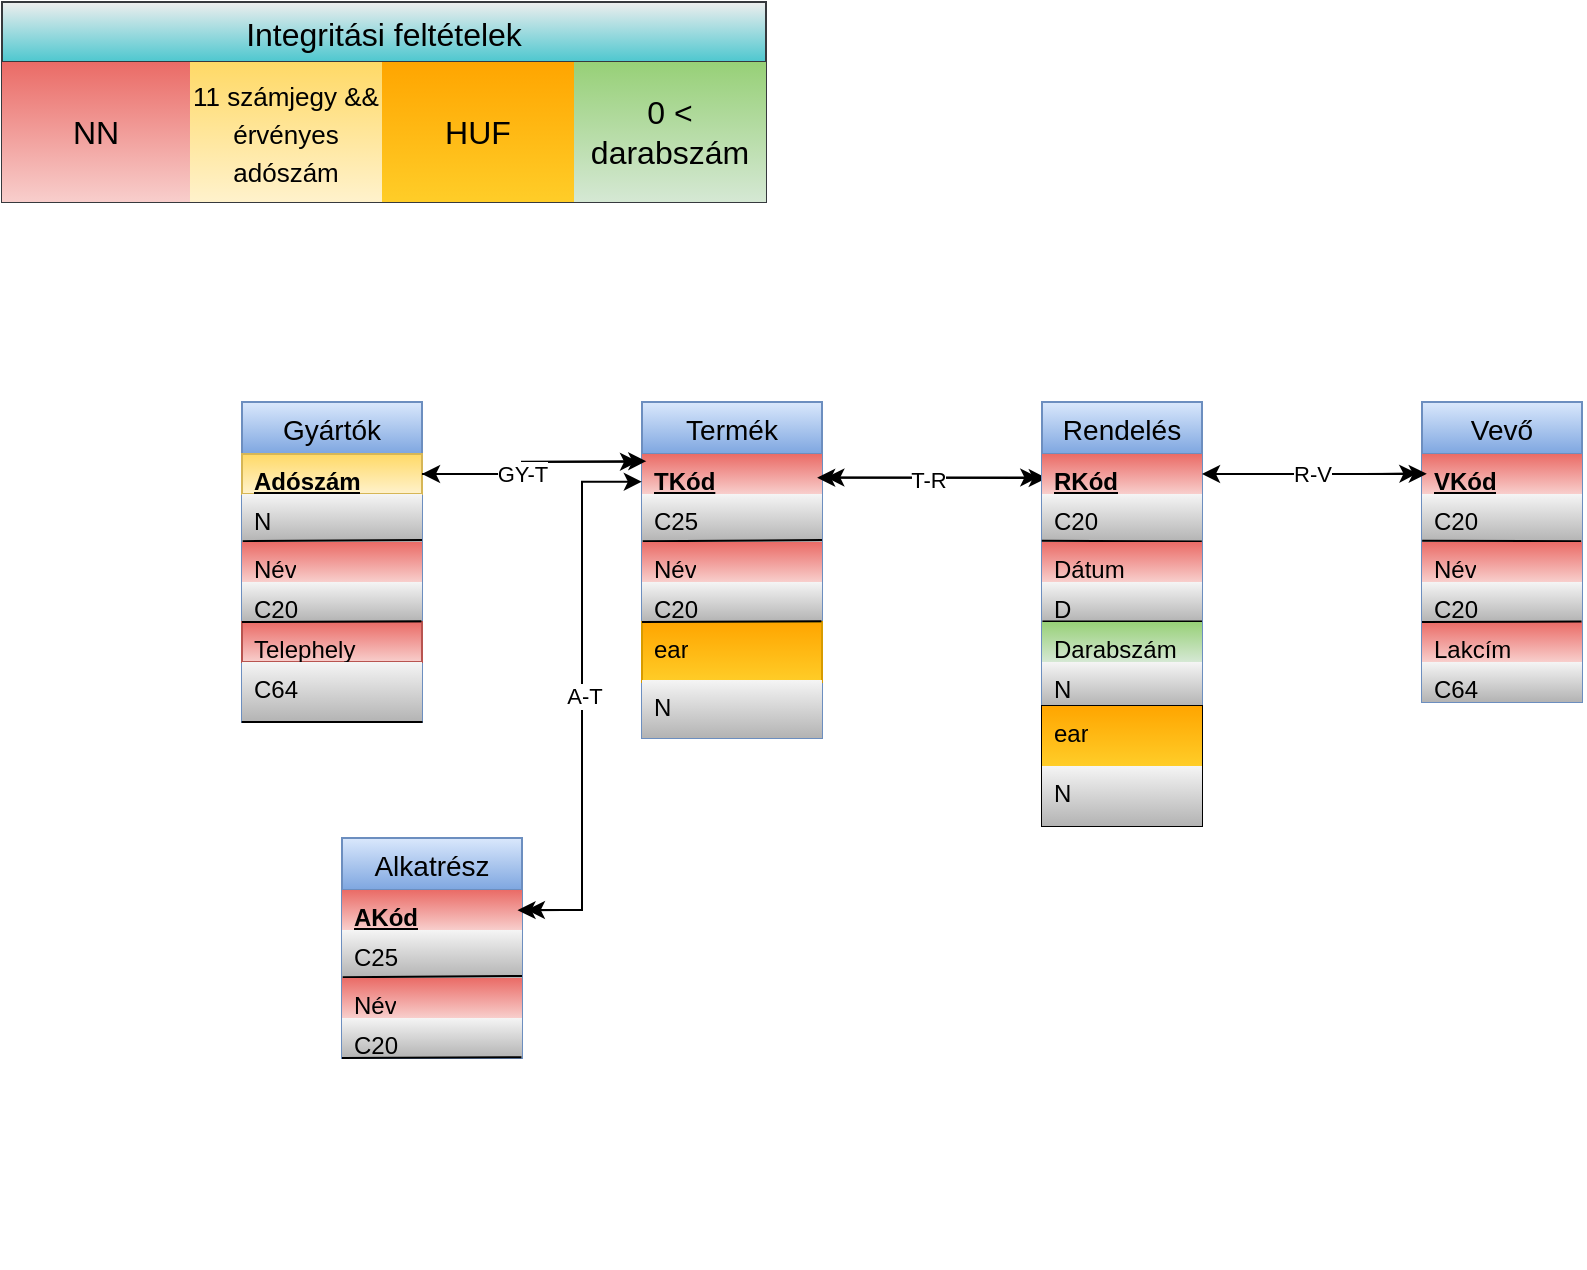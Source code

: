 <mxfile version="26.1.1">
  <diagram name="5" id="8w0RpaqkPHSPAX4bJYE8">
    <mxGraphModel dx="979" dy="884" grid="1" gridSize="10" guides="1" tooltips="1" connect="1" arrows="1" fold="1" page="1" pageScale="1" pageWidth="1169" pageHeight="827" math="0" shadow="0">
      <root>
        <mxCell id="AeTBLeY0z6AKxSegI7UG-0" />
        <mxCell id="AeTBLeY0z6AKxSegI7UG-1" parent="AeTBLeY0z6AKxSegI7UG-0" />
        <mxCell id="AeTBLeY0z6AKxSegI7UG-3" value="" style="endArrow=classic;startArrow=classic;html=1;rounded=0;entryX=0.03;entryY=0.604;entryDx=0;entryDy=0;exitX=1.024;exitY=0.585;exitDx=0;exitDy=0;exitPerimeter=0;entryPerimeter=0;" parent="AeTBLeY0z6AKxSegI7UG-1" source="FNX2uwe7uYRN-xNppFmI-2" target="AeTBLeY0z6AKxSegI7UG-5" edge="1">
          <mxGeometry width="50" height="50" relative="1" as="geometry">
            <mxPoint x="980" y="440" as="sourcePoint" />
            <mxPoint x="1090" y="286" as="targetPoint" />
          </mxGeometry>
        </mxCell>
        <mxCell id="AeTBLeY0z6AKxSegI7UG-4" value="Rendelés" style="swimlane;fontStyle=0;childLayout=stackLayout;horizontal=1;startSize=26;horizontalStack=0;resizeParent=1;resizeParentMax=0;resizeLast=0;collapsible=1;marginBottom=0;align=center;fontSize=14;fillColor=#dae8fc;strokeColor=#6c8ebf;gradientColor=#7ea6e0;" parent="AeTBLeY0z6AKxSegI7UG-1" vertex="1">
          <mxGeometry x="690" y="240" width="80" height="152" as="geometry" />
        </mxCell>
        <mxCell id="AeTBLeY0z6AKxSegI7UG-5" value="&lt;u&gt;RKód&lt;/u&gt;" style="text;strokeColor=none;fillColor=#f8cecc;spacingLeft=4;spacingRight=4;overflow=hidden;rotatable=0;points=[[0,0.5],[1,0.5]];portConstraint=eastwest;fontSize=12;whiteSpace=wrap;html=1;strokeWidth=1;fontStyle=1;gradientColor=#ea6b66;gradientDirection=north;" parent="AeTBLeY0z6AKxSegI7UG-4" vertex="1">
          <mxGeometry y="26" width="80" height="20" as="geometry" />
        </mxCell>
        <mxCell id="AeTBLeY0z6AKxSegI7UG-6" value="C20" style="text;strokeColor=none;fillColor=#f5f5f5;spacingLeft=4;spacingRight=4;overflow=hidden;rotatable=0;points=[[0,0.5],[1,0.5]];portConstraint=eastwest;fontSize=12;whiteSpace=wrap;html=1;perimeterSpacing=0;gradientColor=#b3b3b3;" parent="AeTBLeY0z6AKxSegI7UG-4" vertex="1">
          <mxGeometry y="46" width="80" height="24" as="geometry" />
        </mxCell>
        <mxCell id="AeTBLeY0z6AKxSegI7UG-7" value="" style="endArrow=none;html=1;rounded=0;entryX=0.999;entryY=-0.014;entryDx=0;entryDy=0;entryPerimeter=0;exitX=-0.001;exitY=-0.029;exitDx=0;exitDy=0;exitPerimeter=0;elbow=vertical;" parent="AeTBLeY0z6AKxSegI7UG-4" source="AeTBLeY0z6AKxSegI7UG-8" target="AeTBLeY0z6AKxSegI7UG-8" edge="1">
          <mxGeometry relative="1" as="geometry">
            <mxPoint x="-1" y="70" as="sourcePoint" />
            <mxPoint x="80" y="70" as="targetPoint" />
          </mxGeometry>
        </mxCell>
        <mxCell id="AeTBLeY0z6AKxSegI7UG-8" value="Dátum" style="text;strokeColor=none;fillColor=#f8cecc;spacingLeft=4;spacingRight=4;overflow=hidden;rotatable=0;points=[[0,0.5],[1,0.5]];portConstraint=eastwest;fontSize=12;whiteSpace=wrap;html=1;gradientColor=#ea6b66;gradientDirection=north;" parent="AeTBLeY0z6AKxSegI7UG-4" vertex="1">
          <mxGeometry y="70" width="80" height="20" as="geometry" />
        </mxCell>
        <mxCell id="AeTBLeY0z6AKxSegI7UG-9" value="D" style="text;strokeColor=none;fillColor=#f5f5f5;spacingLeft=4;spacingRight=4;overflow=hidden;rotatable=0;points=[[0,0.5],[1,0.5]];portConstraint=eastwest;fontSize=12;whiteSpace=wrap;html=1;gradientColor=#b3b3b3;" parent="AeTBLeY0z6AKxSegI7UG-4" vertex="1">
          <mxGeometry y="90" width="80" height="20" as="geometry" />
        </mxCell>
        <mxCell id="AeTBLeY0z6AKxSegI7UG-10" value="" style="endArrow=none;html=1;rounded=0;exitX=0.003;exitY=-0.014;exitDx=0;exitDy=0;exitPerimeter=0;entryX=1;entryY=-0.014;entryDx=0;entryDy=0;entryPerimeter=0;" parent="AeTBLeY0z6AKxSegI7UG-4" source="AeTBLeY0z6AKxSegI7UG-11" target="AeTBLeY0z6AKxSegI7UG-11" edge="1">
          <mxGeometry relative="1" as="geometry">
            <mxPoint x="0.8" y="110.5" as="sourcePoint" />
            <mxPoint x="80.0" y="110" as="targetPoint" />
          </mxGeometry>
        </mxCell>
        <mxCell id="AeTBLeY0z6AKxSegI7UG-11" value="Darabszám" style="text;strokeColor=none;fillColor=#d5e8d4;spacingLeft=4;spacingRight=4;overflow=hidden;rotatable=0;points=[[0,0.5],[1,0.5]];portConstraint=eastwest;fontSize=12;whiteSpace=wrap;html=1;gradientColor=#97d077;gradientDirection=north;" parent="AeTBLeY0z6AKxSegI7UG-4" vertex="1">
          <mxGeometry y="110" width="80" height="20" as="geometry" />
        </mxCell>
        <mxCell id="AeTBLeY0z6AKxSegI7UG-12" value="N" style="text;strokeColor=none;fillColor=#f5f5f5;spacingLeft=4;spacingRight=4;overflow=hidden;rotatable=0;points=[[0,0.5],[1,0.5]];portConstraint=eastwest;fontSize=12;whiteSpace=wrap;html=1;gradientColor=#b3b3b3;" parent="AeTBLeY0z6AKxSegI7UG-4" vertex="1">
          <mxGeometry y="130" width="80" height="22" as="geometry" />
        </mxCell>
        <mxCell id="AeTBLeY0z6AKxSegI7UG-13" value="Vevő" style="swimlane;fontStyle=0;childLayout=stackLayout;horizontal=1;startSize=26;horizontalStack=0;resizeParent=1;resizeParentMax=0;resizeLast=0;collapsible=1;marginBottom=0;align=center;fontSize=14;fillColor=#dae8fc;strokeColor=#6c8ebf;gradientColor=#7ea6e0;" parent="AeTBLeY0z6AKxSegI7UG-1" vertex="1">
          <mxGeometry x="880" y="240" width="80" height="150" as="geometry" />
        </mxCell>
        <mxCell id="AeTBLeY0z6AKxSegI7UG-14" value="&lt;u&gt;VKód&lt;/u&gt;" style="text;strokeColor=none;fillColor=#f8cecc;spacingLeft=4;spacingRight=4;overflow=hidden;rotatable=0;points=[[0,0.5],[1,0.5]];portConstraint=eastwest;fontSize=12;whiteSpace=wrap;html=1;strokeWidth=1;fontStyle=1;gradientColor=#ea6b66;gradientDirection=north;" parent="AeTBLeY0z6AKxSegI7UG-13" vertex="1">
          <mxGeometry y="26" width="80" height="20" as="geometry" />
        </mxCell>
        <mxCell id="AeTBLeY0z6AKxSegI7UG-15" value="C20" style="text;strokeColor=none;fillColor=#f5f5f5;spacingLeft=4;spacingRight=4;overflow=hidden;rotatable=0;points=[[0,0.5],[1,0.5]];portConstraint=eastwest;fontSize=12;whiteSpace=wrap;html=1;perimeterSpacing=0;gradientColor=#b3b3b3;" parent="AeTBLeY0z6AKxSegI7UG-13" vertex="1">
          <mxGeometry y="46" width="80" height="24" as="geometry" />
        </mxCell>
        <mxCell id="AeTBLeY0z6AKxSegI7UG-16" value="" style="endArrow=none;html=1;rounded=0;entryX=0.995;entryY=0.984;entryDx=0;entryDy=0;entryPerimeter=0;exitX=0.001;exitY=-0.029;exitDx=0;exitDy=0;exitPerimeter=0;" parent="AeTBLeY0z6AKxSegI7UG-13" source="AeTBLeY0z6AKxSegI7UG-17" target="AeTBLeY0z6AKxSegI7UG-15" edge="1">
          <mxGeometry relative="1" as="geometry">
            <mxPoint y="70" as="sourcePoint" />
            <mxPoint x="80" y="69" as="targetPoint" />
          </mxGeometry>
        </mxCell>
        <mxCell id="AeTBLeY0z6AKxSegI7UG-17" value="Név" style="text;strokeColor=none;fillColor=#f8cecc;spacingLeft=4;spacingRight=4;overflow=hidden;rotatable=0;points=[[0,0.5],[1,0.5]];portConstraint=eastwest;fontSize=12;whiteSpace=wrap;html=1;gradientColor=#ea6b66;gradientDirection=north;" parent="AeTBLeY0z6AKxSegI7UG-13" vertex="1">
          <mxGeometry y="70" width="80" height="20" as="geometry" />
        </mxCell>
        <mxCell id="AeTBLeY0z6AKxSegI7UG-18" value="C20" style="text;strokeColor=none;fillColor=#f5f5f5;spacingLeft=4;spacingRight=4;overflow=hidden;rotatable=0;points=[[0,0.5],[1,0.5]];portConstraint=eastwest;fontSize=12;whiteSpace=wrap;html=1;gradientColor=#b3b3b3;" parent="AeTBLeY0z6AKxSegI7UG-13" vertex="1">
          <mxGeometry y="90" width="80" height="20" as="geometry" />
        </mxCell>
        <mxCell id="AeTBLeY0z6AKxSegI7UG-19" value="Lakcím" style="text;strokeColor=none;fillColor=#f8cecc;spacingLeft=4;spacingRight=4;overflow=hidden;rotatable=0;points=[[0,0.5],[1,0.5]];portConstraint=eastwest;fontSize=12;whiteSpace=wrap;html=1;gradientColor=#ea6b66;gradientDirection=north;" parent="AeTBLeY0z6AKxSegI7UG-13" vertex="1">
          <mxGeometry y="110" width="80" height="20" as="geometry" />
        </mxCell>
        <mxCell id="AeTBLeY0z6AKxSegI7UG-20" value="C64&lt;div&gt;&lt;br&gt;&lt;/div&gt;" style="text;strokeColor=none;fillColor=#f5f5f5;spacingLeft=4;spacingRight=4;overflow=hidden;rotatable=0;points=[[0,0.5],[1,0.5]];portConstraint=eastwest;fontSize=12;whiteSpace=wrap;html=1;gradientColor=#b3b3b3;" parent="AeTBLeY0z6AKxSegI7UG-13" vertex="1">
          <mxGeometry y="130" width="80" height="20" as="geometry" />
        </mxCell>
        <mxCell id="AeTBLeY0z6AKxSegI7UG-21" value="" style="endArrow=none;html=1;rounded=0;entryX=0.997;entryY=-0.014;entryDx=0;entryDy=0;entryPerimeter=0;" parent="AeTBLeY0z6AKxSegI7UG-13" target="AeTBLeY0z6AKxSegI7UG-19" edge="1">
          <mxGeometry relative="1" as="geometry">
            <mxPoint y="110" as="sourcePoint" />
            <mxPoint x="80" y="112" as="targetPoint" />
          </mxGeometry>
        </mxCell>
        <mxCell id="AeTBLeY0z6AKxSegI7UG-22" value="Alkatrész" style="swimlane;fontStyle=0;childLayout=stackLayout;horizontal=1;startSize=26;horizontalStack=0;resizeParent=1;resizeParentMax=0;resizeLast=0;collapsible=1;marginBottom=0;align=center;fontSize=14;fillColor=#dae8fc;strokeColor=#6c8ebf;gradientColor=#7ea6e0;" parent="AeTBLeY0z6AKxSegI7UG-1" vertex="1">
          <mxGeometry x="340" y="458" width="90" height="110" as="geometry" />
        </mxCell>
        <mxCell id="AeTBLeY0z6AKxSegI7UG-23" value="&lt;u&gt;AKód&lt;/u&gt;" style="text;strokeColor=none;fillColor=#f8cecc;spacingLeft=4;spacingRight=4;overflow=hidden;rotatable=0;points=[[0,0.5],[1,0.5]];portConstraint=eastwest;fontSize=12;whiteSpace=wrap;html=1;strokeWidth=1;fontStyle=1;gradientColor=#ea6b66;gradientDirection=north;" parent="AeTBLeY0z6AKxSegI7UG-22" vertex="1">
          <mxGeometry y="26" width="90" height="20" as="geometry" />
        </mxCell>
        <mxCell id="AeTBLeY0z6AKxSegI7UG-24" value="C25" style="text;strokeColor=none;fillColor=#f5f5f5;spacingLeft=4;spacingRight=4;overflow=hidden;rotatable=0;points=[[0,0.5],[1,0.5]];portConstraint=eastwest;fontSize=12;whiteSpace=wrap;html=1;perimeterSpacing=0;gradientColor=#b3b3b3;" parent="AeTBLeY0z6AKxSegI7UG-22" vertex="1">
          <mxGeometry y="46" width="90" height="24" as="geometry" />
        </mxCell>
        <mxCell id="AeTBLeY0z6AKxSegI7UG-25" value="" style="endArrow=none;html=1;rounded=0;exitX=0.004;exitY=-0.02;exitDx=0;exitDy=0;exitPerimeter=0;" parent="AeTBLeY0z6AKxSegI7UG-22" source="AeTBLeY0z6AKxSegI7UG-26" edge="1">
          <mxGeometry relative="1" as="geometry">
            <mxPoint x="-1" y="70" as="sourcePoint" />
            <mxPoint x="90" y="69" as="targetPoint" />
          </mxGeometry>
        </mxCell>
        <mxCell id="AeTBLeY0z6AKxSegI7UG-26" value="Név" style="text;strokeColor=none;fillColor=#f8cecc;spacingLeft=4;spacingRight=4;overflow=hidden;rotatable=0;points=[[0,0.5],[1,0.5]];portConstraint=eastwest;fontSize=12;whiteSpace=wrap;html=1;gradientColor=#ea6b66;gradientDirection=north;" parent="AeTBLeY0z6AKxSegI7UG-22" vertex="1">
          <mxGeometry y="70" width="90" height="20" as="geometry" />
        </mxCell>
        <mxCell id="AeTBLeY0z6AKxSegI7UG-27" value="C20&lt;div&gt;&lt;br&gt;&lt;/div&gt;" style="text;strokeColor=none;fillColor=#f5f5f5;spacingLeft=4;spacingRight=4;overflow=hidden;rotatable=0;points=[[0,0.5],[1,0.5]];portConstraint=eastwest;fontSize=12;whiteSpace=wrap;html=1;gradientColor=#b3b3b3;" parent="AeTBLeY0z6AKxSegI7UG-22" vertex="1">
          <mxGeometry y="90" width="90" height="20" as="geometry" />
        </mxCell>
        <mxCell id="AeTBLeY0z6AKxSegI7UG-33" value="" style="endArrow=none;html=1;rounded=0;entryX=0.997;entryY=-0.02;entryDx=0;entryDy=0;entryPerimeter=0;" parent="AeTBLeY0z6AKxSegI7UG-22" edge="1">
          <mxGeometry relative="1" as="geometry">
            <mxPoint y="110" as="sourcePoint" />
            <mxPoint x="89.73" y="109.6" as="targetPoint" />
          </mxGeometry>
        </mxCell>
        <mxCell id="AeTBLeY0z6AKxSegI7UG-35" value="&lt;div&gt;&lt;br&gt;&lt;/div&gt;" style="text;strokeColor=none;fillColor=none;spacingLeft=4;spacingRight=4;overflow=hidden;rotatable=0;points=[[0,0.5],[1,0.5]];portConstraint=eastwest;fontSize=12;whiteSpace=wrap;html=1;" parent="AeTBLeY0z6AKxSegI7UG-1" vertex="1">
          <mxGeometry x="730" y="650" width="80" height="20" as="geometry" />
        </mxCell>
        <mxCell id="AeTBLeY0z6AKxSegI7UG-36" value="" style="endArrow=classic;html=1;rounded=0;entryX=1;entryY=0.5;entryDx=0;entryDy=0;exitX=0;exitY=0.5;exitDx=0;exitDy=0;" parent="AeTBLeY0z6AKxSegI7UG-1" source="AeTBLeY0z6AKxSegI7UG-14" target="AeTBLeY0z6AKxSegI7UG-5" edge="1">
          <mxGeometry relative="1" as="geometry">
            <mxPoint x="850" y="456" as="sourcePoint" />
            <mxPoint x="950" y="456" as="targetPoint" />
          </mxGeometry>
        </mxCell>
        <mxCell id="AeTBLeY0z6AKxSegI7UG-37" value="R-V" style="edgeLabel;resizable=0;html=1;;align=center;verticalAlign=middle;" parent="AeTBLeY0z6AKxSegI7UG-36" connectable="0" vertex="1">
          <mxGeometry relative="1" as="geometry" />
        </mxCell>
        <mxCell id="AeTBLeY0z6AKxSegI7UG-40" value="" style="endArrow=classic;html=1;rounded=0;entryX=-0.029;entryY=0.486;entryDx=0;entryDy=0;entryPerimeter=0;" parent="AeTBLeY0z6AKxSegI7UG-1" target="AeTBLeY0z6AKxSegI7UG-14" edge="1">
          <mxGeometry width="50" height="50" relative="1" as="geometry">
            <mxPoint x="860" y="276" as="sourcePoint" />
            <mxPoint x="920" y="360" as="targetPoint" />
          </mxGeometry>
        </mxCell>
        <mxCell id="AeTBLeY0z6AKxSegI7UG-41" value="" style="endArrow=classic;html=1;rounded=0;entryX=0.03;entryY=0.496;entryDx=0;entryDy=0;entryPerimeter=0;" parent="AeTBLeY0z6AKxSegI7UG-1" target="AeTBLeY0z6AKxSegI7UG-14" edge="1">
          <mxGeometry width="50" height="50" relative="1" as="geometry">
            <mxPoint x="850" y="276" as="sourcePoint" />
            <mxPoint x="920" y="360" as="targetPoint" />
          </mxGeometry>
        </mxCell>
        <mxCell id="AeTBLeY0z6AKxSegI7UG-42" value="Integritási feltételek" style="shape=table;startSize=30;container=1;collapsible=0;childLayout=tableLayout;fontSize=16;fillColor=#eeeeee;strokeColor=#36393d;gradientColor=#4DC7CF;swimlaneFillColor=none;" parent="AeTBLeY0z6AKxSegI7UG-1" vertex="1">
          <mxGeometry x="170" y="40" width="382" height="100" as="geometry" />
        </mxCell>
        <mxCell id="AeTBLeY0z6AKxSegI7UG-43" value="" style="shape=tableRow;horizontal=0;startSize=0;swimlaneHead=0;swimlaneBody=0;strokeColor=inherit;top=0;left=0;bottom=0;right=0;collapsible=0;dropTarget=0;fillColor=none;points=[[0,0.5],[1,0.5]];portConstraint=eastwest;fontSize=16;" parent="AeTBLeY0z6AKxSegI7UG-42" vertex="1">
          <mxGeometry y="30" width="382" height="70" as="geometry" />
        </mxCell>
        <mxCell id="AeTBLeY0z6AKxSegI7UG-44" value="NN" style="shape=partialRectangle;html=1;whiteSpace=wrap;connectable=0;strokeColor=#b85450;overflow=hidden;fillColor=#f8cecc;top=0;left=0;bottom=0;right=0;pointerEvents=1;fontSize=16;gradientColor=#ea6b66;gradientDirection=north;" parent="AeTBLeY0z6AKxSegI7UG-43" vertex="1">
          <mxGeometry width="94" height="70" as="geometry">
            <mxRectangle width="94" height="70" as="alternateBounds" />
          </mxGeometry>
        </mxCell>
        <mxCell id="AeTBLeY0z6AKxSegI7UG-45" value="&lt;font size=&quot;2&quot;&gt;11&lt;/font&gt;&lt;span style=&quot;font-size: small;&quot;&gt;&amp;nbsp;számjegy &amp;amp;&amp;amp; érvényes adószám&lt;/span&gt;" style="shape=partialRectangle;html=1;whiteSpace=wrap;connectable=0;strokeColor=#d6b656;overflow=hidden;fillColor=#fff2cc;top=0;left=0;bottom=0;right=0;pointerEvents=1;fontSize=16;gradientColor=#ffd966;gradientDirection=north;" parent="AeTBLeY0z6AKxSegI7UG-43" vertex="1">
          <mxGeometry x="94" width="96" height="70" as="geometry">
            <mxRectangle width="96" height="70" as="alternateBounds" />
          </mxGeometry>
        </mxCell>
        <mxCell id="FNX2uwe7uYRN-xNppFmI-40" value="HUF" style="shape=partialRectangle;html=1;whiteSpace=wrap;connectable=0;strokeColor=#d79b00;overflow=hidden;fillColor=#ffcd28;top=0;left=0;bottom=0;right=0;pointerEvents=1;fontSize=16;gradientColor=#ffa500;gradientDirection=north;" parent="AeTBLeY0z6AKxSegI7UG-43" vertex="1">
          <mxGeometry x="190" width="96" height="70" as="geometry">
            <mxRectangle width="96" height="70" as="alternateBounds" />
          </mxGeometry>
        </mxCell>
        <mxCell id="FNX2uwe7uYRN-xNppFmI-42" value="0 &amp;lt; darabszám" style="shape=partialRectangle;html=1;whiteSpace=wrap;connectable=0;strokeColor=#82b366;overflow=hidden;fillColor=#d5e8d4;top=0;left=0;bottom=0;right=0;pointerEvents=1;fontSize=16;gradientColor=#97d077;gradientDirection=north;" parent="AeTBLeY0z6AKxSegI7UG-43" vertex="1">
          <mxGeometry x="286" width="96" height="70" as="geometry">
            <mxRectangle width="96" height="70" as="alternateBounds" />
          </mxGeometry>
        </mxCell>
        <mxCell id="FNX2uwe7uYRN-xNppFmI-1" value="Termék" style="swimlane;fontStyle=0;childLayout=stackLayout;horizontal=1;startSize=26;horizontalStack=0;resizeParent=1;resizeParentMax=0;resizeLast=0;collapsible=1;marginBottom=0;align=center;fontSize=14;fillColor=#dae8fc;strokeColor=#6c8ebf;gradientColor=#7ea6e0;" parent="AeTBLeY0z6AKxSegI7UG-1" vertex="1">
          <mxGeometry x="490" y="240" width="90" height="168" as="geometry" />
        </mxCell>
        <mxCell id="FNX2uwe7uYRN-xNppFmI-2" value="&lt;u&gt;TKód&lt;/u&gt;" style="text;strokeColor=none;fillColor=#f8cecc;spacingLeft=4;spacingRight=4;overflow=hidden;rotatable=0;points=[[0,0.5],[1,0.5]];portConstraint=eastwest;fontSize=12;whiteSpace=wrap;html=1;strokeWidth=1;fontStyle=1;gradientColor=#ea6b66;gradientDirection=north;" parent="FNX2uwe7uYRN-xNppFmI-1" vertex="1">
          <mxGeometry y="26" width="90" height="20" as="geometry" />
        </mxCell>
        <mxCell id="FNX2uwe7uYRN-xNppFmI-3" value="C25" style="text;strokeColor=none;fillColor=#f5f5f5;spacingLeft=4;spacingRight=4;overflow=hidden;rotatable=0;points=[[0,0.5],[1,0.5]];portConstraint=eastwest;fontSize=12;whiteSpace=wrap;html=1;perimeterSpacing=0;gradientColor=#b3b3b3;" parent="FNX2uwe7uYRN-xNppFmI-1" vertex="1">
          <mxGeometry y="46" width="90" height="24" as="geometry" />
        </mxCell>
        <mxCell id="FNX2uwe7uYRN-xNppFmI-4" value="" style="endArrow=none;html=1;rounded=0;exitX=0.004;exitY=-0.02;exitDx=0;exitDy=0;exitPerimeter=0;" parent="FNX2uwe7uYRN-xNppFmI-1" source="FNX2uwe7uYRN-xNppFmI-5" edge="1">
          <mxGeometry relative="1" as="geometry">
            <mxPoint x="-1" y="70" as="sourcePoint" />
            <mxPoint x="90" y="69" as="targetPoint" />
          </mxGeometry>
        </mxCell>
        <mxCell id="FNX2uwe7uYRN-xNppFmI-5" value="Név" style="text;strokeColor=none;fillColor=#f8cecc;spacingLeft=4;spacingRight=4;overflow=hidden;rotatable=0;points=[[0,0.5],[1,0.5]];portConstraint=eastwest;fontSize=12;whiteSpace=wrap;html=1;gradientColor=#ea6b66;gradientDirection=north;" parent="FNX2uwe7uYRN-xNppFmI-1" vertex="1">
          <mxGeometry y="70" width="90" height="20" as="geometry" />
        </mxCell>
        <mxCell id="FNX2uwe7uYRN-xNppFmI-6" value="C20&lt;div&gt;&lt;br&gt;&lt;/div&gt;" style="text;strokeColor=none;fillColor=#f5f5f5;spacingLeft=4;spacingRight=4;overflow=hidden;rotatable=0;points=[[0,0.5],[1,0.5]];portConstraint=eastwest;fontSize=12;whiteSpace=wrap;html=1;gradientColor=#b3b3b3;" parent="FNX2uwe7uYRN-xNppFmI-1" vertex="1">
          <mxGeometry y="90" width="90" height="20" as="geometry" />
        </mxCell>
        <mxCell id="FNX2uwe7uYRN-xNppFmI-9" value="" style="group;fillColor=#f5f5f5;strokeColor=none;gradientColor=#b3b3b3;" parent="FNX2uwe7uYRN-xNppFmI-1" vertex="1" connectable="0">
          <mxGeometry y="110" width="90" height="58" as="geometry" />
        </mxCell>
        <mxCell id="FNX2uwe7uYRN-xNppFmI-10" value="ear" style="text;strokeColor=#d79b00;fillColor=#ffcd28;spacingLeft=4;spacingRight=4;overflow=hidden;rotatable=0;points=[[0,0.5],[1,0.5]];portConstraint=eastwest;fontSize=12;whiteSpace=wrap;html=1;gradientColor=#ffa500;gradientDirection=north;" parent="FNX2uwe7uYRN-xNppFmI-9" vertex="1">
          <mxGeometry width="90" height="30" as="geometry" />
        </mxCell>
        <mxCell id="FNX2uwe7uYRN-xNppFmI-11" value="N" style="text;strokeColor=none;fillColor=#f5f5f5;spacingLeft=4;spacingRight=4;overflow=hidden;rotatable=0;points=[[0,0.5],[1,0.5]];portConstraint=eastwest;fontSize=12;whiteSpace=wrap;html=1;gradientColor=#b3b3b3;" parent="FNX2uwe7uYRN-xNppFmI-9" vertex="1">
          <mxGeometry y="29" width="90" height="29" as="geometry" />
        </mxCell>
        <mxCell id="FNX2uwe7uYRN-xNppFmI-12" value="" style="endArrow=none;html=1;rounded=0;entryX=0.997;entryY=-0.02;entryDx=0;entryDy=0;entryPerimeter=0;" parent="FNX2uwe7uYRN-xNppFmI-1" edge="1">
          <mxGeometry relative="1" as="geometry">
            <mxPoint y="110" as="sourcePoint" />
            <mxPoint x="89.73" y="109.6" as="targetPoint" />
          </mxGeometry>
        </mxCell>
        <mxCell id="FNX2uwe7uYRN-xNppFmI-20" value="Gyártók" style="swimlane;fontStyle=0;childLayout=stackLayout;horizontal=1;startSize=26;horizontalStack=0;resizeParent=1;resizeParentMax=0;resizeLast=0;collapsible=1;marginBottom=0;align=center;fontSize=14;fillColor=#dae8fc;strokeColor=#6c8ebf;gradientColor=#7ea6e0;" parent="AeTBLeY0z6AKxSegI7UG-1" vertex="1">
          <mxGeometry x="290" y="240" width="90" height="160" as="geometry" />
        </mxCell>
        <mxCell id="FNX2uwe7uYRN-xNppFmI-21" value="&lt;u&gt;Adószám&lt;/u&gt;" style="text;strokeColor=#d6b656;fillColor=#fff2cc;spacingLeft=4;spacingRight=4;overflow=hidden;rotatable=0;points=[[0,0.5],[1,0.5]];portConstraint=eastwest;fontSize=12;whiteSpace=wrap;html=1;strokeWidth=1;fontStyle=1;gradientColor=#ffd966;gradientDirection=north;" parent="FNX2uwe7uYRN-xNppFmI-20" vertex="1">
          <mxGeometry y="26" width="90" height="20" as="geometry" />
        </mxCell>
        <mxCell id="FNX2uwe7uYRN-xNppFmI-22" value="N&lt;div&gt;&lt;br&gt;&lt;/div&gt;" style="text;strokeColor=none;fillColor=#f5f5f5;spacingLeft=4;spacingRight=4;overflow=hidden;rotatable=0;points=[[0,0.5],[1,0.5]];portConstraint=eastwest;fontSize=12;whiteSpace=wrap;html=1;perimeterSpacing=0;gradientColor=#b3b3b3;" parent="FNX2uwe7uYRN-xNppFmI-20" vertex="1">
          <mxGeometry y="46" width="90" height="24" as="geometry" />
        </mxCell>
        <mxCell id="FNX2uwe7uYRN-xNppFmI-23" value="" style="endArrow=none;html=1;rounded=0;exitX=0.004;exitY=-0.02;exitDx=0;exitDy=0;exitPerimeter=0;" parent="FNX2uwe7uYRN-xNppFmI-20" source="FNX2uwe7uYRN-xNppFmI-24" edge="1">
          <mxGeometry relative="1" as="geometry">
            <mxPoint x="-1" y="70" as="sourcePoint" />
            <mxPoint x="90" y="69" as="targetPoint" />
          </mxGeometry>
        </mxCell>
        <mxCell id="FNX2uwe7uYRN-xNppFmI-24" value="Név" style="text;strokeColor=none;fillColor=#f8cecc;spacingLeft=4;spacingRight=4;overflow=hidden;rotatable=0;points=[[0,0.5],[1,0.5]];portConstraint=eastwest;fontSize=12;whiteSpace=wrap;html=1;gradientColor=#ea6b66;gradientDirection=north;" parent="FNX2uwe7uYRN-xNppFmI-20" vertex="1">
          <mxGeometry y="70" width="90" height="20" as="geometry" />
        </mxCell>
        <mxCell id="FNX2uwe7uYRN-xNppFmI-25" value="C20&lt;div&gt;&lt;br&gt;&lt;/div&gt;" style="text;strokeColor=none;fillColor=#f5f5f5;spacingLeft=4;spacingRight=4;overflow=hidden;rotatable=0;points=[[0,0.5],[1,0.5]];portConstraint=eastwest;fontSize=12;whiteSpace=wrap;html=1;gradientColor=#b3b3b3;" parent="FNX2uwe7uYRN-xNppFmI-20" vertex="1">
          <mxGeometry y="90" width="90" height="20" as="geometry" />
        </mxCell>
        <mxCell id="FNX2uwe7uYRN-xNppFmI-26" value="Telephely" style="text;strokeColor=#b85450;fillColor=#f8cecc;spacingLeft=4;spacingRight=4;overflow=hidden;rotatable=0;points=[[0,0.5],[1,0.5]];portConstraint=eastwest;fontSize=12;whiteSpace=wrap;html=1;gradientColor=#ea6b66;gradientDirection=north;" parent="FNX2uwe7uYRN-xNppFmI-20" vertex="1">
          <mxGeometry y="110" width="90" height="20" as="geometry" />
        </mxCell>
        <mxCell id="FNX2uwe7uYRN-xNppFmI-27" value="C64" style="text;spacingLeft=4;spacingRight=4;overflow=hidden;rotatable=0;points=[[0,0.5],[1,0.5]];portConstraint=eastwest;fontSize=12;whiteSpace=wrap;html=1;fillColor=#f5f5f5;strokeColor=none;gradientColor=#b3b3b3;" parent="FNX2uwe7uYRN-xNppFmI-20" vertex="1">
          <mxGeometry y="130" width="90" height="30" as="geometry" />
        </mxCell>
        <mxCell id="FNX2uwe7uYRN-xNppFmI-31" value="" style="endArrow=none;html=1;rounded=0;entryX=0.997;entryY=-0.02;entryDx=0;entryDy=0;entryPerimeter=0;" parent="FNX2uwe7uYRN-xNppFmI-20" target="FNX2uwe7uYRN-xNppFmI-26" edge="1">
          <mxGeometry relative="1" as="geometry">
            <mxPoint y="110" as="sourcePoint" />
            <mxPoint x="80" y="110" as="targetPoint" />
          </mxGeometry>
        </mxCell>
        <mxCell id="FNX2uwe7uYRN-xNppFmI-32" value="" style="endArrow=none;html=1;rounded=0;exitX=-0.002;exitY=1;exitDx=0;exitDy=0;exitPerimeter=0;entryX=1.003;entryY=0;entryDx=0;entryDy=0;entryPerimeter=0;" parent="FNX2uwe7uYRN-xNppFmI-20" source="FNX2uwe7uYRN-xNppFmI-27" edge="1">
          <mxGeometry relative="1" as="geometry">
            <mxPoint x="5" y="149.933" as="sourcePoint" />
            <mxPoint x="90.27" y="160" as="targetPoint" />
          </mxGeometry>
        </mxCell>
        <mxCell id="FNX2uwe7uYRN-xNppFmI-17" value="" style="endArrow=classic;startArrow=classic;html=1;rounded=0;entryX=-0.023;entryY=0.585;entryDx=0;entryDy=0;entryPerimeter=0;exitX=0.973;exitY=0.594;exitDx=0;exitDy=0;exitPerimeter=0;" parent="AeTBLeY0z6AKxSegI7UG-1" source="FNX2uwe7uYRN-xNppFmI-2" target="AeTBLeY0z6AKxSegI7UG-5" edge="1">
          <mxGeometry width="50" height="50" relative="1" as="geometry">
            <mxPoint x="580" y="280" as="sourcePoint" />
            <mxPoint x="690" y="300" as="targetPoint" />
          </mxGeometry>
        </mxCell>
        <mxCell id="FNX2uwe7uYRN-xNppFmI-19" value="T-R" style="edgeLabel;html=1;align=center;verticalAlign=middle;resizable=0;points=[];" parent="FNX2uwe7uYRN-xNppFmI-17" vertex="1" connectable="0">
          <mxGeometry x="0.002" y="-1" relative="1" as="geometry">
            <mxPoint as="offset" />
          </mxGeometry>
        </mxCell>
        <mxCell id="oZWuQARhKLnkxHaSChvj-0" value="" style="group;fillColor=#f5f5f5;strokeColor=default;gradientColor=#b3b3b3;" parent="AeTBLeY0z6AKxSegI7UG-1" vertex="1" connectable="0">
          <mxGeometry x="690" y="392" width="80" height="60" as="geometry" />
        </mxCell>
        <mxCell id="oZWuQARhKLnkxHaSChvj-1" value="ear" style="text;strokeColor=none;fillColor=#ffcd28;spacingLeft=4;spacingRight=4;overflow=hidden;rotatable=0;points=[[0,0.5],[1,0.5]];portConstraint=eastwest;fontSize=12;whiteSpace=wrap;html=1;gradientColor=#ffa500;gradientDirection=north;" parent="oZWuQARhKLnkxHaSChvj-0" vertex="1">
          <mxGeometry width="80" height="30" as="geometry" />
        </mxCell>
        <mxCell id="oZWuQARhKLnkxHaSChvj-2" value="N" style="text;strokeColor=none;fillColor=#f5f5f5;spacingLeft=4;spacingRight=4;overflow=hidden;rotatable=0;points=[[0,0.5],[1,0.5]];portConstraint=eastwest;fontSize=12;whiteSpace=wrap;html=1;gradientColor=#b3b3b3;" parent="oZWuQARhKLnkxHaSChvj-0" vertex="1">
          <mxGeometry y="30.0" width="80" height="30.0" as="geometry" />
        </mxCell>
        <mxCell id="oZWuQARhKLnkxHaSChvj-5" style="edgeStyle=orthogonalEdgeStyle;rounded=0;orthogonalLoop=1;jettySize=auto;html=1;entryX=-0.001;entryY=0.693;entryDx=0;entryDy=0;entryPerimeter=0;" parent="AeTBLeY0z6AKxSegI7UG-1" source="AeTBLeY0z6AKxSegI7UG-23" target="FNX2uwe7uYRN-xNppFmI-2" edge="1">
          <mxGeometry relative="1" as="geometry" />
        </mxCell>
        <mxCell id="oZWuQARhKLnkxHaSChvj-10" value="A-T" style="edgeLabel;html=1;align=center;verticalAlign=middle;resizable=0;points=[];" parent="oZWuQARhKLnkxHaSChvj-5" vertex="1" connectable="0">
          <mxGeometry x="-0.125" y="-1" relative="1" as="geometry">
            <mxPoint y="-17" as="offset" />
          </mxGeometry>
        </mxCell>
        <mxCell id="oZWuQARhKLnkxHaSChvj-6" value="" style="endArrow=classic;html=1;rounded=0;entryX=0.975;entryY=0.506;entryDx=0;entryDy=0;entryPerimeter=0;" parent="AeTBLeY0z6AKxSegI7UG-1" target="AeTBLeY0z6AKxSegI7UG-23" edge="1">
          <mxGeometry width="50" height="50" relative="1" as="geometry">
            <mxPoint x="450" y="494" as="sourcePoint" />
            <mxPoint x="460" y="370" as="targetPoint" />
          </mxGeometry>
        </mxCell>
        <mxCell id="oZWuQARhKLnkxHaSChvj-8" value="" style="endArrow=classic;html=1;rounded=0;entryX=1.027;entryY=0.498;entryDx=0;entryDy=0;entryPerimeter=0;" parent="AeTBLeY0z6AKxSegI7UG-1" target="AeTBLeY0z6AKxSegI7UG-23" edge="1">
          <mxGeometry width="50" height="50" relative="1" as="geometry">
            <mxPoint x="450" y="494" as="sourcePoint" />
            <mxPoint x="460" y="460" as="targetPoint" />
          </mxGeometry>
        </mxCell>
        <mxCell id="oZWuQARhKLnkxHaSChvj-11" style="edgeStyle=orthogonalEdgeStyle;rounded=0;orthogonalLoop=1;jettySize=auto;html=1;entryX=-0.022;entryY=0.193;entryDx=0;entryDy=0;entryPerimeter=0;" parent="AeTBLeY0z6AKxSegI7UG-1" source="FNX2uwe7uYRN-xNppFmI-21" target="FNX2uwe7uYRN-xNppFmI-2" edge="1">
          <mxGeometry relative="1" as="geometry">
            <mxPoint x="489" y="270" as="targetPoint" />
            <Array as="points">
              <mxPoint x="430" y="276" />
              <mxPoint x="430" y="270" />
            </Array>
          </mxGeometry>
        </mxCell>
        <mxCell id="oZWuQARhKLnkxHaSChvj-12" value="" style="endArrow=classic;html=1;rounded=0;exitX=1;exitY=0.5;exitDx=0;exitDy=0;entryX=0.024;entryY=0.18;entryDx=0;entryDy=0;entryPerimeter=0;" parent="AeTBLeY0z6AKxSegI7UG-1" source="FNX2uwe7uYRN-xNppFmI-21" target="FNX2uwe7uYRN-xNppFmI-2" edge="1">
          <mxGeometry width="50" height="50" relative="1" as="geometry">
            <mxPoint x="370" y="400" as="sourcePoint" />
            <mxPoint x="480" y="270" as="targetPoint" />
            <Array as="points">
              <mxPoint x="430" y="276" />
              <mxPoint x="430" y="270" />
            </Array>
          </mxGeometry>
        </mxCell>
        <mxCell id="oZWuQARhKLnkxHaSChvj-16" value="GY-T" style="edgeLabel;html=1;align=center;verticalAlign=middle;resizable=0;points=[];" parent="oZWuQARhKLnkxHaSChvj-12" vertex="1" connectable="0">
          <mxGeometry x="-0.009" relative="1" as="geometry">
            <mxPoint x="-3" y="6" as="offset" />
          </mxGeometry>
        </mxCell>
        <mxCell id="oZWuQARhKLnkxHaSChvj-14" value="" style="endArrow=classic;html=1;rounded=0;entryX=1;entryY=0.5;entryDx=0;entryDy=0;" parent="AeTBLeY0z6AKxSegI7UG-1" target="FNX2uwe7uYRN-xNppFmI-21" edge="1">
          <mxGeometry width="50" height="50" relative="1" as="geometry">
            <mxPoint x="410" y="276" as="sourcePoint" />
            <mxPoint x="490" y="270" as="targetPoint" />
          </mxGeometry>
        </mxCell>
      </root>
    </mxGraphModel>
  </diagram>
</mxfile>
